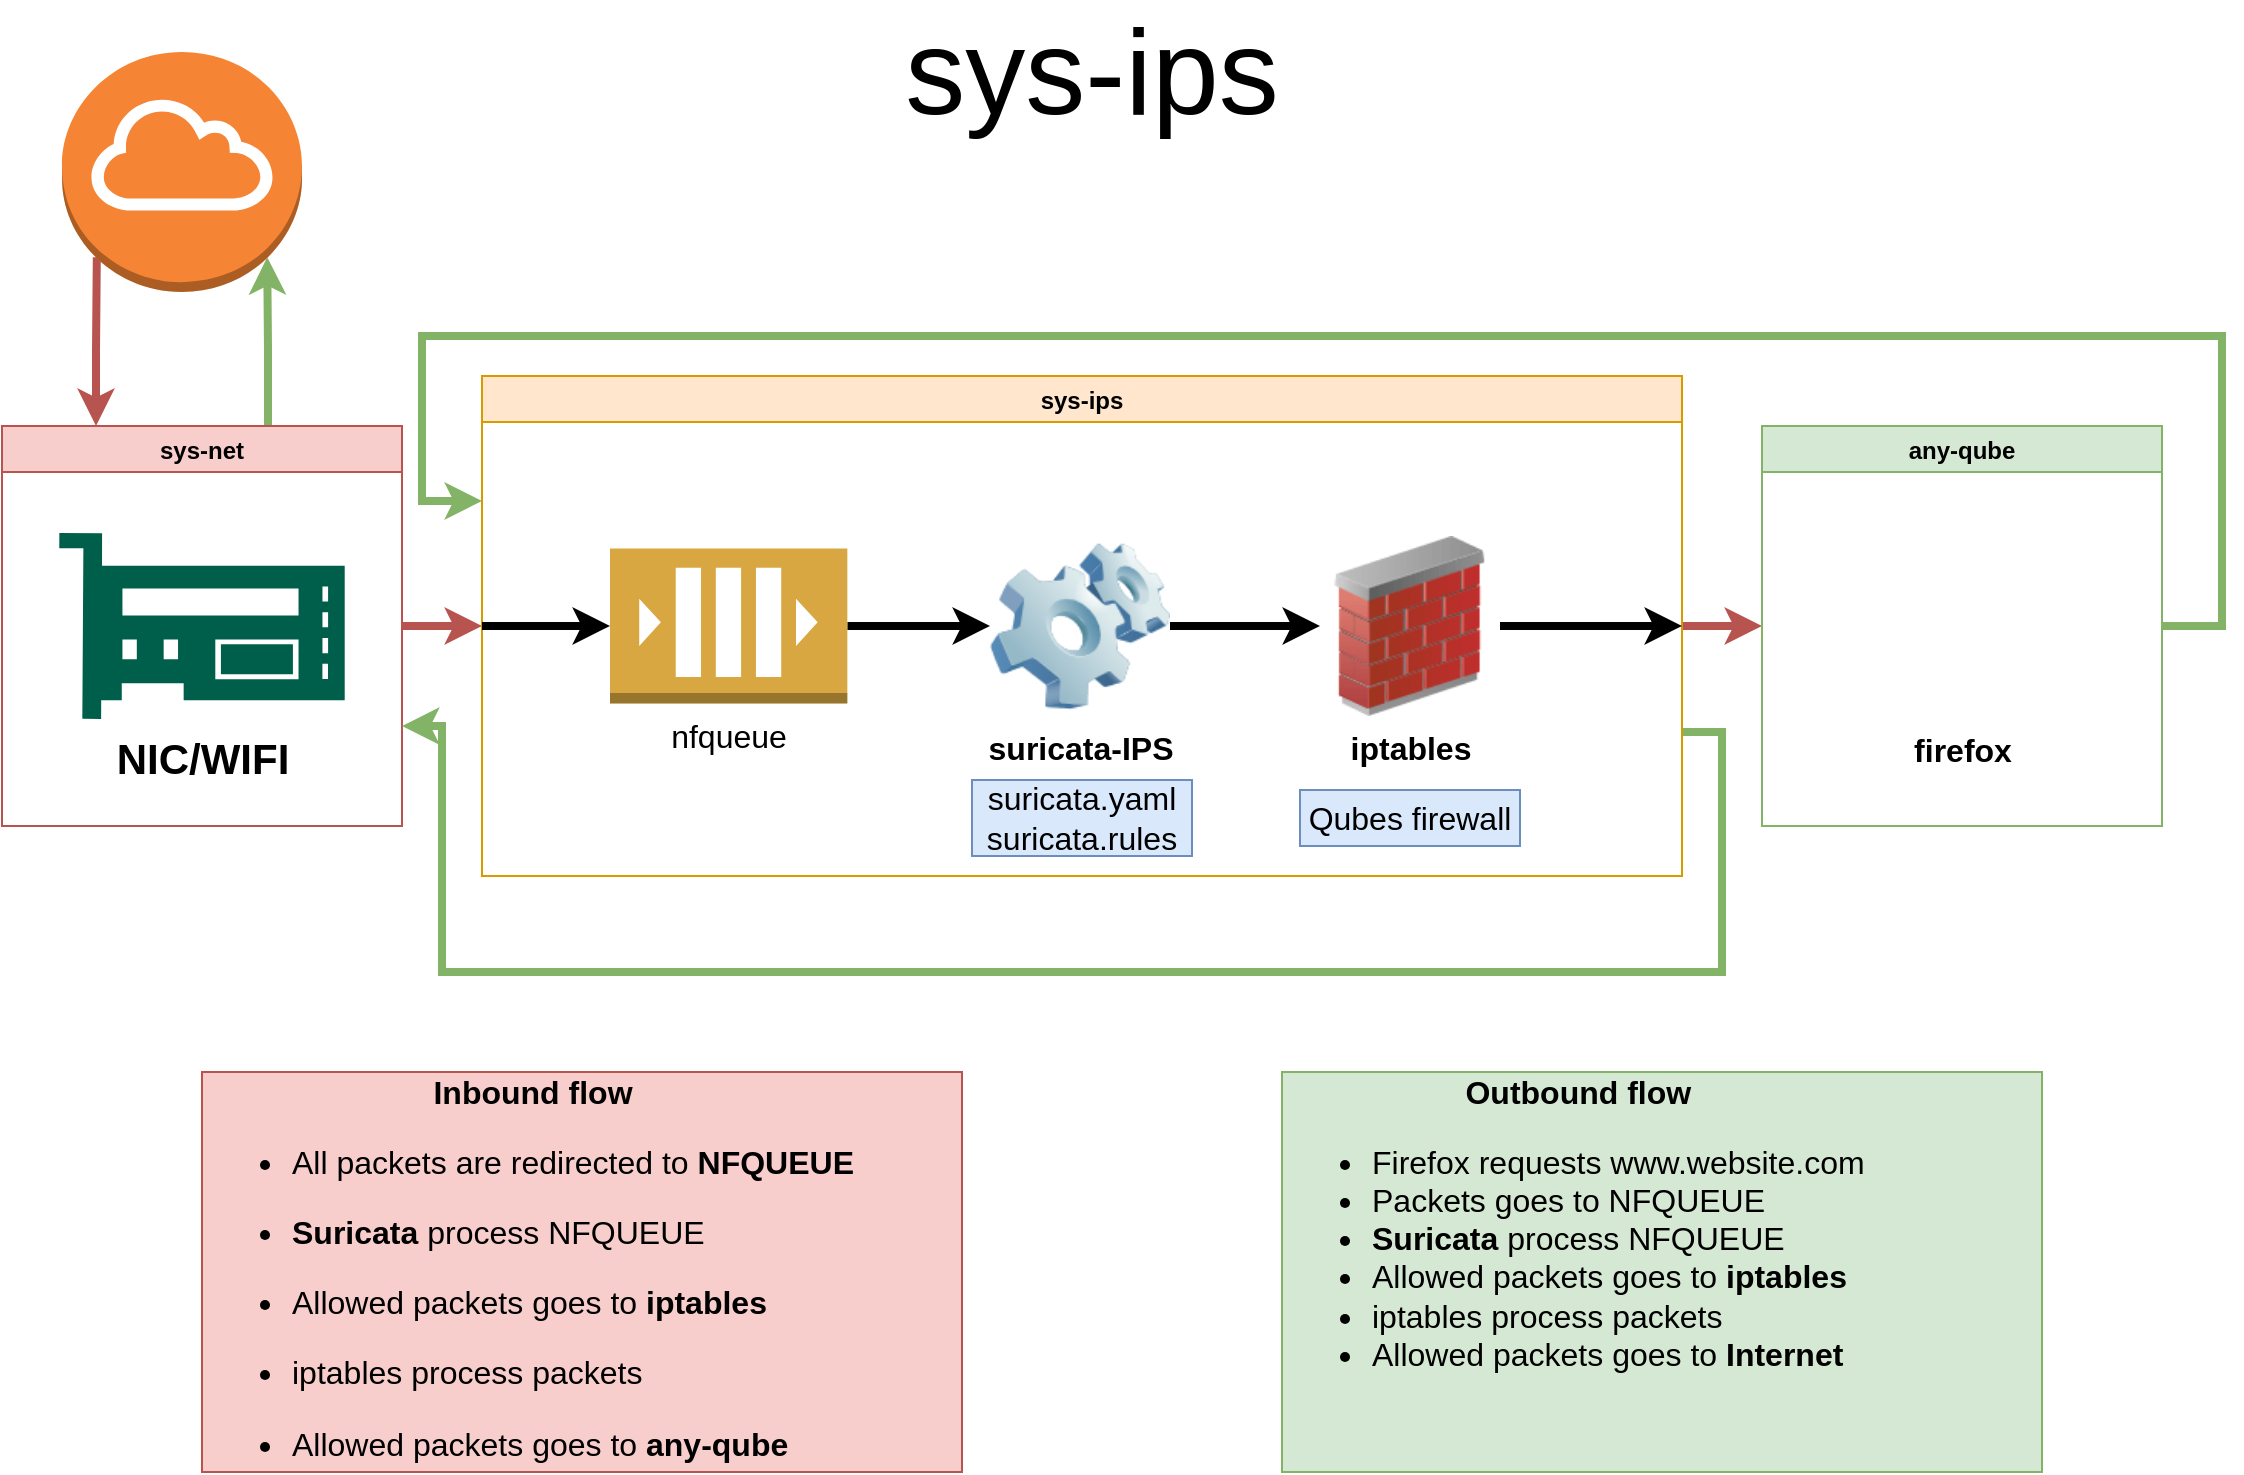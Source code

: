 <mxfile version="15.7.1"><diagram id="5KOw93lFQEVVe6N7WK8r" name="Inbound"><mxGraphModel dx="1673" dy="881" grid="1" gridSize="10" guides="1" tooltips="1" connect="1" arrows="1" fold="1" page="1" pageScale="1" pageWidth="1169" pageHeight="827" math="0" shadow="0"><root><mxCell id="0"/><mxCell id="1" parent="0"/><mxCell id="3P1o6WNaTCXYQ2LjJD-p-15" style="edgeStyle=orthogonalEdgeStyle;rounded=0;orthogonalLoop=1;jettySize=auto;html=1;entryX=0;entryY=0.5;entryDx=0;entryDy=0;fontSize=16;startArrow=none;startFill=0;endArrow=classic;endFill=1;strokeColor=#b85450;strokeWidth=4;fillColor=#f8cecc;" edge="1" parent="1" source="uxERefqQAxZPup66fgFb-1" target="uxERefqQAxZPup66fgFb-2"><mxGeometry relative="1" as="geometry"/></mxCell><mxCell id="3P1o6WNaTCXYQ2LjJD-p-21" style="edgeStyle=orthogonalEdgeStyle;rounded=0;orthogonalLoop=1;jettySize=auto;html=1;entryX=0.145;entryY=0.855;entryDx=0;entryDy=0;entryPerimeter=0;fontSize=16;startArrow=classic;startFill=1;endArrow=none;endFill=0;strokeColor=#b85450;strokeWidth=4;fillColor=#f8cecc;" edge="1" parent="1" source="uxERefqQAxZPup66fgFb-1" target="tyVTp1_F_bBECPcsjCP_-9"><mxGeometry relative="1" as="geometry"><Array as="points"><mxPoint x="87" y="199"/><mxPoint x="87" y="199"/></Array></mxGeometry></mxCell><mxCell id="3P1o6WNaTCXYQ2LjJD-p-25" style="edgeStyle=orthogonalEdgeStyle;rounded=0;orthogonalLoop=1;jettySize=auto;html=1;entryX=0.855;entryY=0.855;entryDx=0;entryDy=0;entryPerimeter=0;fontSize=16;startArrow=none;startFill=0;endArrow=classic;endFill=1;strokeColor=#82b366;strokeWidth=4;fillColor=#d5e8d4;" edge="1" parent="1" source="uxERefqQAxZPup66fgFb-1" target="tyVTp1_F_bBECPcsjCP_-9"><mxGeometry relative="1" as="geometry"><Array as="points"><mxPoint x="173" y="199"/><mxPoint x="173" y="199"/></Array></mxGeometry></mxCell><mxCell id="uxERefqQAxZPup66fgFb-1" value="sys-net" style="swimlane;fillColor=#f8cecc;strokeColor=#b85450;" vertex="1" parent="1"><mxGeometry x="40" y="237" width="200" height="200" as="geometry"/></mxCell><mxCell id="uxERefqQAxZPup66fgFb-4" value="NIC/WIFI" style="sketch=0;pointerEvents=1;shadow=0;dashed=0;html=1;strokeColor=none;fillColor=#005F4B;labelPosition=center;verticalLabelPosition=bottom;verticalAlign=top;align=center;outlineConnect=0;shape=mxgraph.veeam2.hardware_controller;aspect=fixed;fontSize=21;fontStyle=1" vertex="1" parent="uxERefqQAxZPup66fgFb-1"><mxGeometry x="28.64" y="53.5" width="142.71" height="93" as="geometry"/></mxCell><mxCell id="3P1o6WNaTCXYQ2LjJD-p-20" style="edgeStyle=orthogonalEdgeStyle;rounded=0;orthogonalLoop=1;jettySize=auto;html=1;entryX=0;entryY=0.5;entryDx=0;entryDy=0;fontSize=16;startArrow=none;startFill=0;endArrow=classic;endFill=1;strokeColor=#b85450;strokeWidth=4;fillColor=#f8cecc;" edge="1" parent="1" source="uxERefqQAxZPup66fgFb-2" target="uxERefqQAxZPup66fgFb-3"><mxGeometry relative="1" as="geometry"/></mxCell><mxCell id="3P1o6WNaTCXYQ2LjJD-p-24" style="edgeStyle=orthogonalEdgeStyle;rounded=0;orthogonalLoop=1;jettySize=auto;html=1;entryX=1;entryY=0.75;entryDx=0;entryDy=0;fontSize=16;startArrow=none;startFill=0;endArrow=classic;endFill=1;strokeColor=#82b366;strokeWidth=4;fillColor=#d5e8d4;" edge="1" parent="1" source="uxERefqQAxZPup66fgFb-2" target="uxERefqQAxZPup66fgFb-1"><mxGeometry relative="1" as="geometry"><Array as="points"><mxPoint x="900" y="390"/><mxPoint x="900" y="510"/><mxPoint x="260" y="510"/><mxPoint x="260" y="387"/></Array></mxGeometry></mxCell><mxCell id="uxERefqQAxZPup66fgFb-2" value="sys-ips" style="swimlane;fillColor=#ffe6cc;strokeColor=#d79b00;" vertex="1" parent="1"><mxGeometry x="280" y="212" width="600" height="250" as="geometry"/></mxCell><mxCell id="3P1o6WNaTCXYQ2LjJD-p-18" style="edgeStyle=orthogonalEdgeStyle;rounded=0;orthogonalLoop=1;jettySize=auto;html=1;entryX=0;entryY=0.5;entryDx=0;entryDy=0;fontSize=16;startArrow=none;startFill=0;endArrow=classic;endFill=1;strokeColor=default;strokeWidth=4;" edge="1" parent="uxERefqQAxZPup66fgFb-2" source="uxERefqQAxZPup66fgFb-5" target="uxERefqQAxZPup66fgFb-8"><mxGeometry relative="1" as="geometry"/></mxCell><mxCell id="uxERefqQAxZPup66fgFb-5" value="suricata-IPS" style="image;html=1;image=img/lib/clip_art/computers/Software_128x128.png;aspect=fixed;fontSize=16;fontStyle=1" vertex="1" parent="uxERefqQAxZPup66fgFb-2"><mxGeometry x="254" y="80" width="90" height="90" as="geometry"/></mxCell><mxCell id="uxERefqQAxZPup66fgFb-8" value="iptables" style="image;html=1;image=img/lib/clip_art/networking/Firewall_02_128x128.png;aspect=fixed;fontSize=16;fontStyle=1" vertex="1" parent="uxERefqQAxZPup66fgFb-2"><mxGeometry x="419" y="80" width="90" height="90" as="geometry"/></mxCell><mxCell id="3P1o6WNaTCXYQ2LjJD-p-17" style="edgeStyle=orthogonalEdgeStyle;rounded=0;orthogonalLoop=1;jettySize=auto;html=1;entryX=0;entryY=0.5;entryDx=0;entryDy=0;fontSize=16;startArrow=none;startFill=0;endArrow=classic;endFill=1;strokeColor=default;strokeWidth=4;" edge="1" parent="uxERefqQAxZPup66fgFb-2" source="3P1o6WNaTCXYQ2LjJD-p-3" target="uxERefqQAxZPup66fgFb-5"><mxGeometry relative="1" as="geometry"/></mxCell><mxCell id="3P1o6WNaTCXYQ2LjJD-p-3" value="nfqueue" style="outlineConnect=0;dashed=0;verticalLabelPosition=bottom;verticalAlign=top;align=center;html=1;shape=mxgraph.aws3.queue;fillColor=#D9A741;gradientColor=none;fontSize=16;aspect=fixed;" vertex="1" parent="uxERefqQAxZPup66fgFb-2"><mxGeometry x="64" y="86.25" width="118.67" height="77.5" as="geometry"/></mxCell><mxCell id="3P1o6WNaTCXYQ2LjJD-p-16" style="edgeStyle=orthogonalEdgeStyle;rounded=0;orthogonalLoop=1;jettySize=auto;html=1;exitX=0;exitY=0.5;exitDx=0;exitDy=0;entryX=0;entryY=0.5;entryDx=0;entryDy=0;entryPerimeter=0;fontSize=16;startArrow=none;startFill=0;endArrow=classic;endFill=1;strokeColor=default;strokeWidth=4;" edge="1" parent="uxERefqQAxZPup66fgFb-2" source="uxERefqQAxZPup66fgFb-2" target="3P1o6WNaTCXYQ2LjJD-p-3"><mxGeometry relative="1" as="geometry"/></mxCell><mxCell id="3P1o6WNaTCXYQ2LjJD-p-28" value="&lt;div&gt;suricata.yaml&lt;/div&gt;&lt;div&gt;suricata.rules&lt;br&gt;&lt;/div&gt;" style="text;html=1;strokeColor=#6c8ebf;fillColor=#dae8fc;align=center;verticalAlign=middle;whiteSpace=wrap;rounded=0;fontSize=16;" vertex="1" parent="uxERefqQAxZPup66fgFb-2"><mxGeometry x="245" y="202" width="110" height="38" as="geometry"/></mxCell><mxCell id="3P1o6WNaTCXYQ2LjJD-p-29" value="Qubes firewall" style="text;html=1;strokeColor=#6c8ebf;fillColor=#dae8fc;align=center;verticalAlign=middle;whiteSpace=wrap;rounded=0;fontSize=16;" vertex="1" parent="uxERefqQAxZPup66fgFb-2"><mxGeometry x="409" y="207" width="110" height="28" as="geometry"/></mxCell><mxCell id="3P1o6WNaTCXYQ2LjJD-p-23" style="edgeStyle=orthogonalEdgeStyle;rounded=0;orthogonalLoop=1;jettySize=auto;html=1;entryX=0;entryY=0.25;entryDx=0;entryDy=0;fontSize=16;startArrow=none;startFill=0;endArrow=classic;endFill=1;strokeColor=#82b366;strokeWidth=4;fillColor=#d5e8d4;" edge="1" parent="1" source="uxERefqQAxZPup66fgFb-3" target="uxERefqQAxZPup66fgFb-2"><mxGeometry relative="1" as="geometry"><Array as="points"><mxPoint x="1150" y="337"/><mxPoint x="1150" y="192"/><mxPoint x="250" y="192"/><mxPoint x="250" y="275"/></Array></mxGeometry></mxCell><mxCell id="uxERefqQAxZPup66fgFb-3" value="any-qube" style="swimlane;fillColor=#d5e8d4;strokeColor=#82b366;" vertex="1" parent="1"><mxGeometry x="920" y="237" width="200" height="200" as="geometry"/></mxCell><mxCell id="uxERefqQAxZPup66fgFb-12" value="firefox" style="shape=image;html=1;verticalAlign=top;verticalLabelPosition=bottom;labelBackgroundColor=#ffffff;imageAspect=0;aspect=fixed;image=https://cdn3.iconfinder.com/data/icons/logos-brands-3/24/logo_brand_brands_logos_firefox-128.png;fontSize=16;fontStyle=1" vertex="1" parent="uxERefqQAxZPup66fgFb-3"><mxGeometry x="54.5" y="54.5" width="91" height="91" as="geometry"/></mxCell><mxCell id="uxERefqQAxZPup66fgFb-23" value="sys-ips" style="text;html=1;strokeColor=none;fillColor=none;align=center;verticalAlign=middle;whiteSpace=wrap;rounded=0;fontSize=60;" vertex="1" parent="1"><mxGeometry x="385" y="30" width="400" height="60" as="geometry"/></mxCell><mxCell id="tyVTp1_F_bBECPcsjCP_-9" value="" style="outlineConnect=0;dashed=0;verticalLabelPosition=bottom;verticalAlign=top;align=center;html=1;shape=mxgraph.aws3.internet_gateway;fillColor=#F58534;gradientColor=none;fontSize=24;" vertex="1" parent="1"><mxGeometry x="70" y="50" width="120" height="120" as="geometry"/></mxCell><mxCell id="3P1o6WNaTCXYQ2LjJD-p-1" value="&lt;h1 style=&quot;font-size: 16px&quot; align=&quot;center&quot;&gt;&lt;b style=&quot;font-size: 16px&quot;&gt;Inbound flow&lt;/b&gt;&lt;br style=&quot;font-size: 16px&quot;&gt;&lt;/h1&gt;&lt;ul style=&quot;font-size: 16px&quot;&gt;&lt;li style=&quot;font-size: 16px&quot;&gt;&lt;h1 style=&quot;font-size: 16px&quot;&gt;&lt;span style=&quot;font-weight: normal ; font-size: 16px&quot;&gt;&lt;font style=&quot;font-size: 16px&quot;&gt;All packets are redirected to &lt;b style=&quot;font-size: 16px&quot;&gt;NFQUEUE&lt;/b&gt;&lt;/font&gt;&lt;/span&gt;&lt;/h1&gt;&lt;/li&gt;&lt;/ul&gt;&lt;ul style=&quot;font-size: 16px&quot;&gt;&lt;li style=&quot;font-size: 16px&quot;&gt;&lt;font style=&quot;font-size: 16px&quot;&gt;&lt;b style=&quot;font-size: 16px&quot;&gt;Suricata&lt;/b&gt; process &lt;/font&gt;&lt;font style=&quot;font-size: 16px&quot;&gt;NFQUEUE&lt;br style=&quot;font-size: 16px&quot;&gt;&lt;/font&gt;&lt;/li&gt;&lt;/ul&gt;&lt;ul style=&quot;font-size: 16px&quot;&gt;&lt;li style=&quot;font-size: 16px&quot;&gt;&lt;font style=&quot;font-size: 16px&quot;&gt;Allowed packets goes to &lt;b style=&quot;font-size: 16px&quot;&gt;iptables&lt;/b&gt;&lt;/font&gt;&lt;/li&gt;&lt;/ul&gt;&lt;ul style=&quot;font-size: 16px&quot;&gt;&lt;li style=&quot;font-size: 16px&quot;&gt;&lt;font style=&quot;font-size: 16px&quot;&gt;iptables process packets&lt;/font&gt;&lt;/li&gt;&lt;/ul&gt;&lt;ul style=&quot;font-size: 16px&quot;&gt;&lt;li style=&quot;font-size: 16px&quot;&gt;&lt;font style=&quot;font-size: 16px&quot;&gt;Allowed packets goes to &lt;b style=&quot;font-size: 16px&quot;&gt;any-qube&lt;/b&gt;&lt;br style=&quot;font-size: 16px&quot;&gt;&lt;/font&gt;&lt;/li&gt;&lt;/ul&gt;" style="text;html=1;strokeColor=#b85450;fillColor=#f8cecc;spacing=5;spacingTop=-20;whiteSpace=wrap;overflow=hidden;rounded=0;fontSize=16;align=left;" vertex="1" parent="1"><mxGeometry x="140" y="560" width="380" height="200" as="geometry"/></mxCell><mxCell id="3P1o6WNaTCXYQ2LjJD-p-2" value="&lt;h1 style=&quot;font-size: 16px&quot; align=&quot;center&quot;&gt;&lt;b style=&quot;font-size: 16px&quot;&gt;Outbound flow&lt;/b&gt;&lt;br style=&quot;font-size: 16px&quot;&gt;&lt;/h1&gt;&lt;ul&gt;&lt;li&gt;Firefox requests www.website.com&lt;/li&gt;&lt;li&gt;Packets goes to NFQUEUE&lt;/li&gt;&lt;li&gt;&lt;font style=&quot;font-size: 16px&quot;&gt;&lt;b style=&quot;font-size: 16px&quot;&gt;Suricata&lt;/b&gt; process &lt;/font&gt;&lt;font style=&quot;font-size: 16px&quot;&gt;NFQUEUE&lt;/font&gt;&lt;/li&gt;&lt;li&gt;&lt;font style=&quot;font-size: 16px&quot;&gt;Allowed packets goes to &lt;b style=&quot;font-size: 16px&quot;&gt;iptables&lt;/b&gt;&lt;/font&gt;&lt;/li&gt;&lt;li style=&quot;font-size: 16px&quot;&gt;&lt;font style=&quot;font-size: 16px&quot;&gt;iptables process packets&lt;/font&gt;&lt;/li&gt;&lt;li style=&quot;font-size: 16px&quot;&gt;&lt;font style=&quot;font-size: 16px&quot;&gt;Allowed packets goes to &lt;b&gt;Internet&lt;/b&gt;&lt;/font&gt;&lt;/li&gt;&lt;/ul&gt;" style="text;html=1;strokeColor=#82b366;fillColor=#d5e8d4;spacing=5;spacingTop=-20;whiteSpace=wrap;overflow=hidden;rounded=0;fontSize=16;align=left;" vertex="1" parent="1"><mxGeometry x="680" y="560" width="380" height="200" as="geometry"/></mxCell><mxCell id="3P1o6WNaTCXYQ2LjJD-p-22" style="edgeStyle=orthogonalEdgeStyle;rounded=0;orthogonalLoop=1;jettySize=auto;html=1;fontSize=16;startArrow=none;startFill=0;endArrow=classic;endFill=1;strokeColor=default;strokeWidth=4;" edge="1" parent="1" source="uxERefqQAxZPup66fgFb-8"><mxGeometry relative="1" as="geometry"><mxPoint x="880" y="337.0" as="targetPoint"/></mxGeometry></mxCell></root></mxGraphModel></diagram></mxfile>